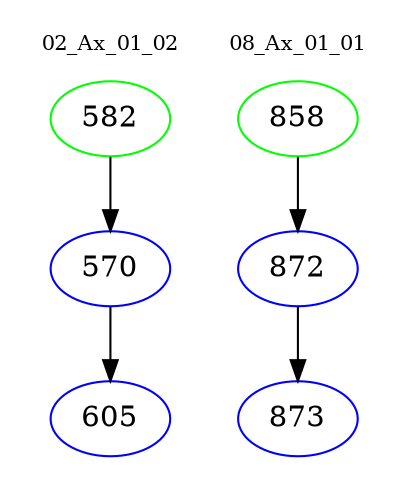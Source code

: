 digraph{
subgraph cluster_0 {
color = white
label = "02_Ax_01_02";
fontsize=10;
T0_582 [label="582", color="green"]
T0_582 -> T0_570 [color="black"]
T0_570 [label="570", color="blue"]
T0_570 -> T0_605 [color="black"]
T0_605 [label="605", color="blue"]
}
subgraph cluster_1 {
color = white
label = "08_Ax_01_01";
fontsize=10;
T1_858 [label="858", color="green"]
T1_858 -> T1_872 [color="black"]
T1_872 [label="872", color="blue"]
T1_872 -> T1_873 [color="black"]
T1_873 [label="873", color="blue"]
}
}
